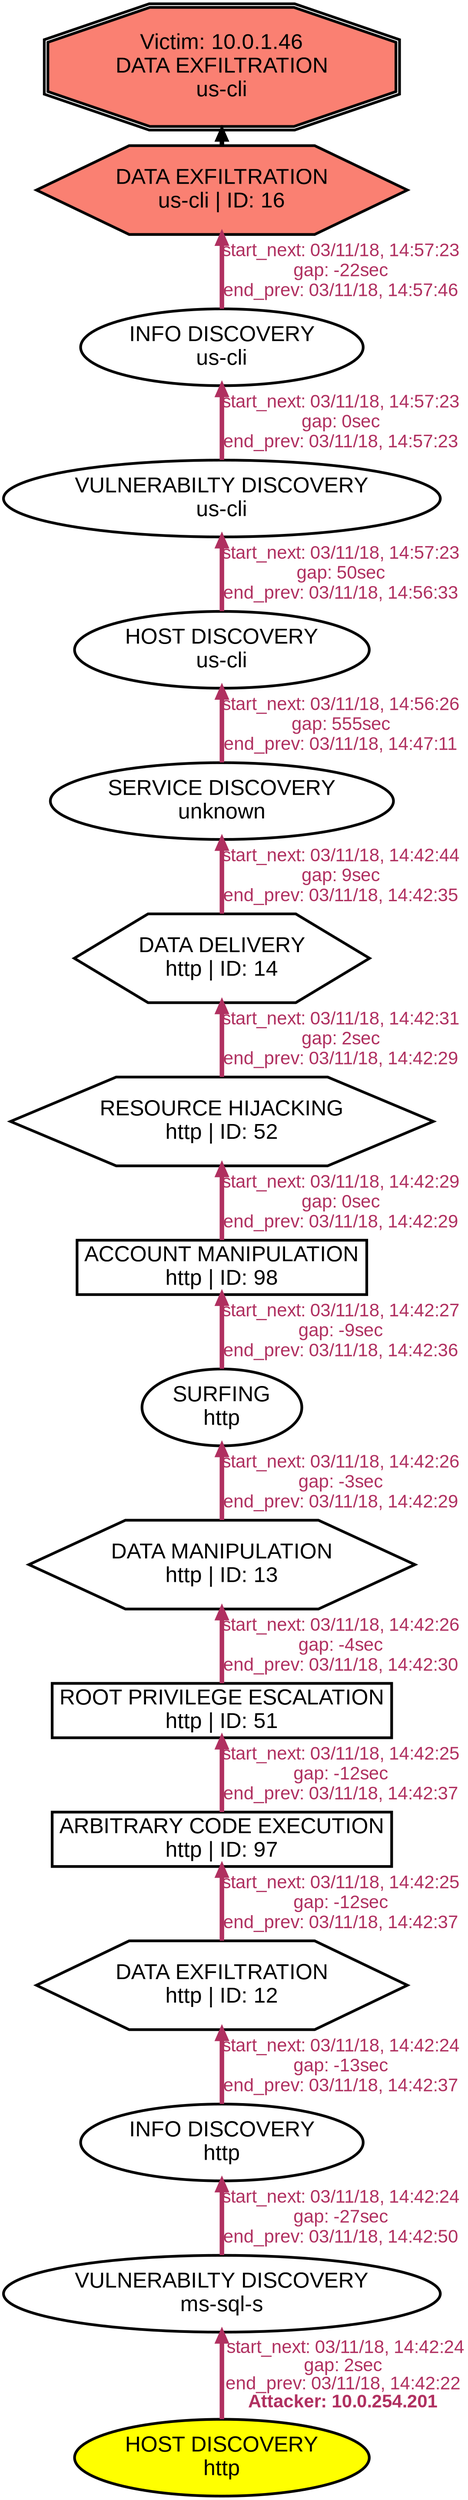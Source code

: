 digraph DATAEXFILTRATIONuscli {
rankdir="BT"; 
 graph [ nodesep="0.1", ranksep="0.02"] 
 node [ fontname=Arial, fontsize=24,penwidth=3]; 
 edge [ fontname=Arial, fontsize=20,penwidth=5 ];
"Victim: 10.0.1.46
DATA EXFILTRATION
us-cli" [shape=doubleoctagon, style=filled, fillcolor=salmon];
{ rank = max; "Victim: 10.0.1.46
DATA EXFILTRATION
us-cli"}
"DATA EXFILTRATION
us-cli | ID: 16" -> "Victim: 10.0.1.46
DATA EXFILTRATION
us-cli"
"DATA EXFILTRATION
us-cli | ID: 16" [style=filled, fillcolor= salmon]
{ rank=same; "DATA EXFILTRATION
us-cli | ID: 16"}
"HOST DISCOVERY
http" [style=filled, fillcolor= yellow]
"HOST DISCOVERY
http" -> "VULNERABILTY DISCOVERY
ms-sql-s" [ color=maroon] [label=<<font color="maroon"> start_next: 03/11/18, 14:42:24<br/>gap: 2sec<br/>end_prev: 03/11/18, 14:42:22</font><br/><font color="maroon"><b>Attacker: 10.0.254.201</b></font>>]
"VULNERABILTY DISCOVERY
ms-sql-s" -> "INFO DISCOVERY
http" [ label="start_next: 03/11/18, 14:42:24
gap: -27sec
end_prev: 03/11/18, 14:42:50"][ fontcolor="maroon" color=maroon]
"INFO DISCOVERY
http" -> "DATA EXFILTRATION
http | ID: 12" [ label="start_next: 03/11/18, 14:42:24
gap: -13sec
end_prev: 03/11/18, 14:42:37"][ fontcolor="maroon" color=maroon]
"DATA EXFILTRATION
http | ID: 12" -> "ARBITRARY CODE EXECUTION
http | ID: 97" [ label="start_next: 03/11/18, 14:42:25
gap: -12sec
end_prev: 03/11/18, 14:42:37"][ fontcolor="maroon" color=maroon]
"ARBITRARY CODE EXECUTION
http | ID: 97" -> "ROOT PRIVILEGE ESCALATION
http | ID: 51" [ label="start_next: 03/11/18, 14:42:25
gap: -12sec
end_prev: 03/11/18, 14:42:37"][ fontcolor="maroon" color=maroon]
"ROOT PRIVILEGE ESCALATION
http | ID: 51" -> "DATA MANIPULATION
http | ID: 13" [ label="start_next: 03/11/18, 14:42:26
gap: -4sec
end_prev: 03/11/18, 14:42:30"][ fontcolor="maroon" color=maroon]
"DATA MANIPULATION
http | ID: 13" -> "SURFING
http" [ label="start_next: 03/11/18, 14:42:26
gap: -3sec
end_prev: 03/11/18, 14:42:29"][ fontcolor="maroon" color=maroon]
"SURFING
http" -> "ACCOUNT MANIPULATION
http | ID: 98" [ label="start_next: 03/11/18, 14:42:27
gap: -9sec
end_prev: 03/11/18, 14:42:36"][ fontcolor="maroon" color=maroon]
"ACCOUNT MANIPULATION
http | ID: 98" -> "RESOURCE HIJACKING
http | ID: 52" [ label="start_next: 03/11/18, 14:42:29
gap: 0sec
end_prev: 03/11/18, 14:42:29"][ fontcolor="maroon" color=maroon]
"RESOURCE HIJACKING
http | ID: 52" -> "DATA DELIVERY
http | ID: 14" [ label="start_next: 03/11/18, 14:42:31
gap: 2sec
end_prev: 03/11/18, 14:42:29"][ fontcolor="maroon" color=maroon]
"DATA DELIVERY
http | ID: 14" -> "SERVICE DISCOVERY
unknown" [ label="start_next: 03/11/18, 14:42:44
gap: 9sec
end_prev: 03/11/18, 14:42:35"][ fontcolor="maroon" color=maroon]
"SERVICE DISCOVERY
unknown" -> "HOST DISCOVERY
us-cli" [ label="start_next: 03/11/18, 14:56:26
gap: 555sec
end_prev: 03/11/18, 14:47:11"][ fontcolor="maroon" color=maroon]
"HOST DISCOVERY
us-cli" -> "VULNERABILTY DISCOVERY
us-cli" [ label="start_next: 03/11/18, 14:57:23
gap: 50sec
end_prev: 03/11/18, 14:56:33"][ fontcolor="maroon" color=maroon]
"VULNERABILTY DISCOVERY
us-cli" -> "INFO DISCOVERY
us-cli" [ label="start_next: 03/11/18, 14:57:23
gap: 0sec
end_prev: 03/11/18, 14:57:23"][ fontcolor="maroon" color=maroon]
"INFO DISCOVERY
us-cli" -> "DATA EXFILTRATION
us-cli | ID: 16" [ label="start_next: 03/11/18, 14:57:23
gap: -22sec
end_prev: 03/11/18, 14:57:46"][ fontcolor="maroon" color=maroon]
"HOST DISCOVERY
http" [shape=oval]
"HOST DISCOVERY
http" [tooltip="ET SCAN Possible Nmap User-Agent Observed
ET SCAN Nmap Scripting Engine User-Agent Detected (Nmap Scripting Engine)"]
"VULNERABILTY DISCOVERY
ms-sql-s" [shape=oval]
"VULNERABILTY DISCOVERY
ms-sql-s" [tooltip="ET SCAN Suspicious inbound to Oracle SQL port 1521
ET SCAN Suspicious inbound to MSSQL port 1433
ET SCAN Suspicious inbound to mySQL port 3306
ET SCAN Nikto Web App Scan in Progress
ET SCAN Suspicious inbound to PostgreSQL port 5432
ET SCAN Suspicious inbound to mSQL port 4333"]
"INFO DISCOVERY
http" [shape=oval]
"INFO DISCOVERY
http" [tooltip="GPL WEB_SERVER iisadmin access
GPL WEB_SERVER printenv access
GPL WEB_SERVER author.exe access
ET WEB_SERVER PHP Easteregg Information-Disclosure (phpinfo)
ET WEB_SERVER PHP Easteregg Information-Disclosure (funny-logo)
GPL WEB_SERVER globals.pl access
GPL WEB_SERVER viewcode access
ET WEB_SPECIFIC_APPS Request to Wordpress W3TC Plug-in dbcache Directory
GPL EXPLOIT ISAPI .idq attempt
ET POLICY Proxy TRACE Request - inbound
GPL WEB_SERVER /~root access
GPL WEB_SERVER service.pwd
ET WEB_SERVER PHP REQUEST SuperGlobal in URI
ET WEB_SERVER PHP Easteregg Information-Disclosure (php-logo)
GPL WEB_SERVER services.cnf access
GPL EXPLOIT unicode directory traversal attempt
GPL EXPLOIT .htr access
GPL EXPLOIT .cnf access
ET WEB_SERVER PHP SERVER SuperGlobal in URI
GPL WEB_SERVER .htaccess access
GPL EXPLOIT iisadmpwd attempt
GPL WEB_SERVER service.cnf access
GPL WEB_SERVER global.asa access
GPL EXPLOIT fpcount access
GPL WEB_SERVER .htpasswd access
GPL WEB_SERVER 403 Forbidden
ET WEB_SERVER PHP SESSION SuperGlobal in URI
GPL WEB_SERVER writeto.cnf access
GPL EXPLOIT iissamples access
ET WEB_SERVER PHP Easteregg Information-Disclosure (zend-logo)
ET WEB_SERVER PHP ENV SuperGlobal in URI
GPL WEB_SERVER authors.pwd access"]
"DATA EXFILTRATION
http | ID: 12" [shape=hexagon]
"DATA EXFILTRATION
http | ID: 12" [tooltip="ET WEB_SERVER Possible XXE SYSTEM ENTITY in POST BODY.
GPL EXPLOIT ISAPI .ida access
ET WEB_SERVER /system32/ in Uri - Possible Protected Directory Access Attempt
GPL WEB_SERVER Tomcat server snoop access
ET WEB_SERVER ColdFusion componentutils access
GPL EXPLOIT /msadc/samples/ access
ET WEB_SPECIFIC_APPS PHP-CGI query string parameter vulnerability
GPL EXPLOIT ISAPI .idq access
ET WEB_SERVER /etc/shadow Detected in URI"]
"ARBITRARY CODE EXECUTION
http | ID: 97" [shape=box]
"ARBITRARY CODE EXECUTION
http | ID: 97" [tooltip="ET WEB_SERVER Possible CVE-2014-6271 Attempt
ET WEB_SPECIFIC_APPS WEB-PHP RCE PHPBB 2004-1315
ET WEB_SPECIFIC_APPS Golem Gaming Portal root_path Parameter Remote File inclusion Attempt
ET WEB_SPECIFIC_APPS Joomla swMenuPro ImageManager.php Remote File Inclusion Attempt
ETPRO WEB_SPECIFIC_APPS PHPMoAdmin RCE Attempt
ET WEB_SERVER cmd.exe In URI - Possible Command Execution Attempt
ET WEB_SERVER Exploit Suspected PHP Injection Attack (cmd=)
ET WEB_SPECIFIC_APPS FormMailer formmailer.admin.inc.php BASE_DIR Parameter Remote File Inclusion Attempt
ET WEB_SPECIFIC_APPS DesktopOnNet don3_requiem.php app_path Parameter Remote File Inclusion
ET WEB_SPECIFIC_APPS Joomla Dada Mail Manager Component config.dadamail.php GLOBALS Parameter Remote File Inclusion
ET WEB_SERVER Possible CVE-2014-6271 Attempt in Headers
ET WEB_SPECIFIC_APPS Achievo debugger.php config_atkroot parameter Remote File Inclusion Attempt
ET CURRENT_EVENTS QNAP Shellshock CVE-2014-6271
ET WEB_SPECIFIC_APPS KingCMS menu.php CONFIG Parameter Remote File Inclusion
ET WEB_SPECIFIC_APPS AjaxPortal di.php pathtoserverdata Parameter Remote File Inclusion Attempt
ET WEB_SPECIFIC_APPS BASE base_stat_common.php remote file include
ET WEB_SPECIFIC_APPS DesktopOnNet frontpage.php app_path Parameter Remote File Inclusion
ET WEB_SPECIFIC_APPS KR-Web krgourl.php DOCUMENT_ROOT Parameter Remote File Inclusion Attempt
ET WEB_SPECIFIC_APPS Joomla AjaxChat Component ajcuser.php GLOBALS Parameter Remote File Inclusion Attempt
ET WEB_SPECIFIC_APPS Horde type Parameter Local File Inclusion Attempt"]
"ROOT PRIVILEGE ESCALATION
http | ID: 51" [shape=box]
"ROOT PRIVILEGE ESCALATION
http | ID: 51" [tooltip="GPL EXPLOIT CodeRed v2 root.exe access
ET WEB_SERVER ColdFusion administrator access
ETPRO WEB_SPECIFIC_APPS ipTIME firmware < 9.58 RCE
GPL EXPLOIT administrators.pwd access"]
"DATA MANIPULATION
http | ID: 13" [shape=hexagon]
"DATA MANIPULATION
http | ID: 13" [tooltip="ET WEB_SERVER Possible SQL Injection Attempt UNION SELECT
ET WEB_SERVER Possible SQL Injection Attempt SELECT FROM
ET WEB_SERVER MYSQL SELECT CONCAT SQL Injection Attempt"]
"SURFING
http" [shape=oval]
"SURFING
http" [tooltip="ET WEB_SERVER WEB-PHP phpinfo access"]
"ACCOUNT MANIPULATION
http | ID: 98" [shape=box]
"ACCOUNT MANIPULATION
http | ID: 98" [tooltip="GPL EXPLOIT /iisadmpwd/aexp2.htr access
ET WEB_SERVER SELECT USER SQL Injection Attempt in URI"]
"RESOURCE HIJACKING
http | ID: 52" [shape=hexagon]
"RESOURCE HIJACKING
http | ID: 52" [tooltip="GPL WEB_SERVER Oracle Java Process Manager access"]
"DATA DELIVERY
http | ID: 14" [shape=hexagon]
"DATA DELIVERY
http | ID: 14" [tooltip="ET WEB_SPECIFIC_APPS OpenX phpAdsNew phpAds_geoPlugin Parameter Remote File Inclusion Attempt
ET WEB_SPECIFIC_APPS PHP phpMyAgenda rootagenda Remote File Include Attempt
ET WEB_SPECIFIC_APPS p-Table for WordPress wptable-tinymce.php ABSPATH Parameter RFI Attempt
ET WEB_SPECIFIC_APPS SERWeb load_lang.php configdir Parameter Remote File Inclusion
ET WEB_SPECIFIC_APPS PointComma pctemplate.php pcConfig Parameter Remote File Inclusion Attempt
ET WEB_SPECIFIC_APPS Possible Mambo/Joomla! com_koesubmit Component 'koesubmit.php' Remote File Inclusion Attempt
ET WEB_SPECIFIC_APPS Joomla Simple RSS Reader admin.rssreader.php mosConfig_live_site Parameter Remote File Inclusion
ET WEB_SPECIFIC_APPS Ve-EDIT edit_htmlarea.php highlighter Parameter Remote File Inclusion
ET WEB_SPECIFIC_APPS OBOphiX fonctions_racine.php chemin_lib parameter Remote File Inclusion Attempt
ET WEB_SPECIFIC_APPS SAPID get_infochannel.inc.php Remote File inclusion Attempt
ET WEB_SPECIFIC_APPS PHPOF DB_AdoDB.Class.PHP PHPOF_INCLUDE_PATH parameter Remote File Inclusion
ET WEB_SPECIFIC_APPS TECHNOTE shop_this_skin_path Parameter Remote File Inclusion
ET WEB_SPECIFIC_APPS Possible OpenSiteAdmin pageHeader.php Remote File Inclusion Attempt
ET WEB_SPECIFIC_APPS Joomla Onguma Time Sheet Component onguma.class.php mosConfig_absolute_path Parameter Remote File Inclusion
ET WEB_SPECIFIC_APPS ProdLer prodler.class.php sPath Parameter Remote File Inclusion Attempt
ET WEB_SPECIFIC_APPS MODx CMS snippet.reflect.php reflect_base Remote File Inclusion
ET WEB_SPECIFIC_APPS phPortal gunaysoft.php icerikyolu Parameter Remote File Inclusion
ET WEB_SPECIFIC_APPS Sisplet CMS komentar.php site_path Parameter Remote File Inclusion Attempt
ET WEB_SPECIFIC_APPS phptraverse mp3_id.php GLOBALS Parameter Remote File Inclusion Attempt
ET WEB_SPECIFIC_APPS PHP Classifieds class.phpmailer.php lang_path Parameter Remote File Inclusion Attempt
ET WEB_SPECIFIC_APPS YapBB class_yapbbcooker.php cfgIncludeDirectory Parameter Remote File Inclusion
ET WEB_SPECIFIC_APPS Enthusiast path parameter Remote File Inclusion
ET WEB_SPECIFIC_APPS ProjectButler RFI attempt 
ET WEB_SPECIFIC_APPS SERWeb main_prepend.php functionsdir Parameter Remote File Inclusion
ET WEB_SPECIFIC_APPS Mambo Component com_smf smf.php Remote File Inclusion Attempt
ET WEB_SPECIFIC_APPS MAXcms fm_includes_special Parameter Remote File Inclusion Attempt
ET WEB_SPECIFIC_APPS PHP-Paid4Mail RFI attempt 
ET WEB_SPECIFIC_APPS phpSkelSite theme parameter remote file inclusion
ET WEB_SPECIFIC_APPS PHP Aardvark Topsites PHP CONFIG PATH Remote File Include Attempt
ET WEB_SPECIFIC_APPS Possible eFront database.php Remote File Inclusion Attempt
ET WEB_SPECIFIC_APPS phPortal gunaysoft.php sayfaid Parameter Remote File Inclusion"]
"SERVICE DISCOVERY
unknown" [shape=oval]
"SERVICE DISCOVERY
unknown" [tooltip="ET SCAN Potential VNC Scan 5800-5820
ET SCAN Potential VNC Scan 5900-5920
ET SCAN NMAP SIP Version Detection Script Activity"]
"HOST DISCOVERY
us-cli" [shape=oval]
"HOST DISCOVERY
us-cli" [tooltip="ET SCAN Possible Nmap User-Agent Observed
ET SCAN Nmap Scripting Engine User-Agent Detected (Nmap Scripting Engine)"]
"VULNERABILTY DISCOVERY
us-cli" [shape=oval]
"VULNERABILTY DISCOVERY
us-cli" [tooltip="ET SCAN Nikto Web App Scan in Progress"]
"INFO DISCOVERY
us-cli" [shape=oval]
"INFO DISCOVERY
us-cli" [tooltip="GPL WEB_SERVER iisadmin access
GPL WEB_SERVER printenv access
GPL WEB_SERVER author.exe access
ET WEB_SERVER PHP Easteregg Information-Disclosure (phpinfo)
GPL WEB_SERVER globals.pl access
GPL WEB_SERVER viewcode access
ET WEB_SPECIFIC_APPS Request to Wordpress W3TC Plug-in dbcache Directory
GPL EXPLOIT ISAPI .idq attempt
ET POLICY Proxy TRACE Request - inbound
GPL WEB_SERVER /~root access
GPL WEB_SERVER service.pwd
ET WEB_SERVER PHP REQUEST SuperGlobal in URI
GPL WEB_SERVER services.cnf access
GPL EXPLOIT unicode directory traversal attempt
GPL EXPLOIT .htr access
GPL EXPLOIT .cnf access
ET WEB_SERVER PHP SERVER SuperGlobal in URI
GPL WEB_SERVER .htaccess access
GPL WEB_SERVER authors.pwd access
GPL EXPLOIT iisadmpwd attempt
GPL WEB_SERVER global.asa access
GPL EXPLOIT fpcount access
GPL WEB_SERVER .htpasswd access
ET WEB_SERVER PHP SESSION SuperGlobal in URI
GPL WEB_SERVER writeto.cnf access
GPL EXPLOIT iissamples access
GPL WEB_SERVER service.cnf access"]
"DATA EXFILTRATION
us-cli | ID: 16" [shape=hexagon]
"DATA EXFILTRATION
us-cli | ID: 16" [tooltip="ET WEB_SERVER Possible XXE SYSTEM ENTITY in POST BODY.
GPL EXPLOIT ISAPI .ida access
ET WEB_SERVER /system32/ in Uri - Possible Protected Directory Access Attempt
GPL WEB_SERVER Tomcat server snoop access
ET WEB_SERVER ColdFusion componentutils access
GPL EXPLOIT /msadc/samples/ access
ET WEB_SPECIFIC_APPS PHP-CGI query string parameter vulnerability
GPL EXPLOIT ISAPI .idq access
ET WEB_SERVER /etc/shadow Detected in URI"]
}
